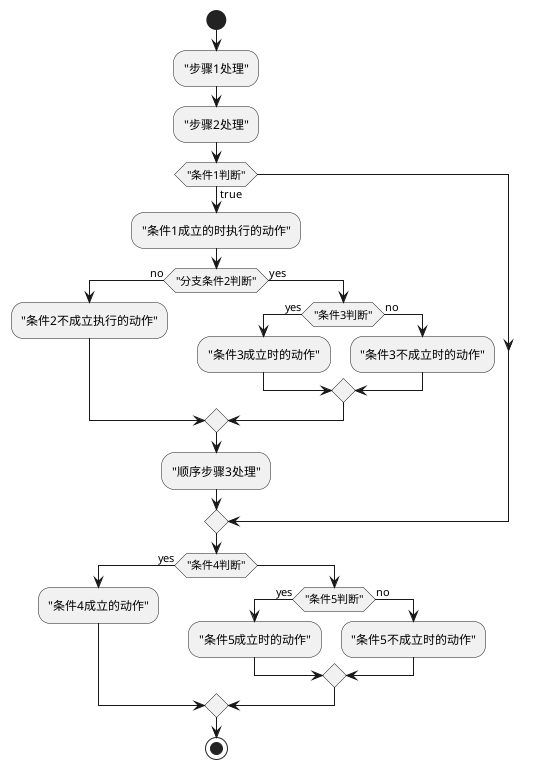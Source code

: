 @startuml

start
:"步骤1处理";
:"步骤2处理";
if("条件1判断") then (true)
    :"条件1成立的时执行的动作";
    if("分支条件2判断") then (no)
        :"条件2不成立执行的动作";
    else (yes)
        if("条件3判断") then (yes)
            :"条件3成立时的动作";
        else (no)
            :"条件3不成立时的动作";
        endif
    endif
    :"顺序步骤3处理";
endif

if("条件4判断") then (yes)
    :"条件4成立的动作";
else
    if("条件5判断") then(yes)
        :"条件5成立时的动作";
    else(no)
        :"条件5不成立时的动作";
    endif
endif

stop
@enduml